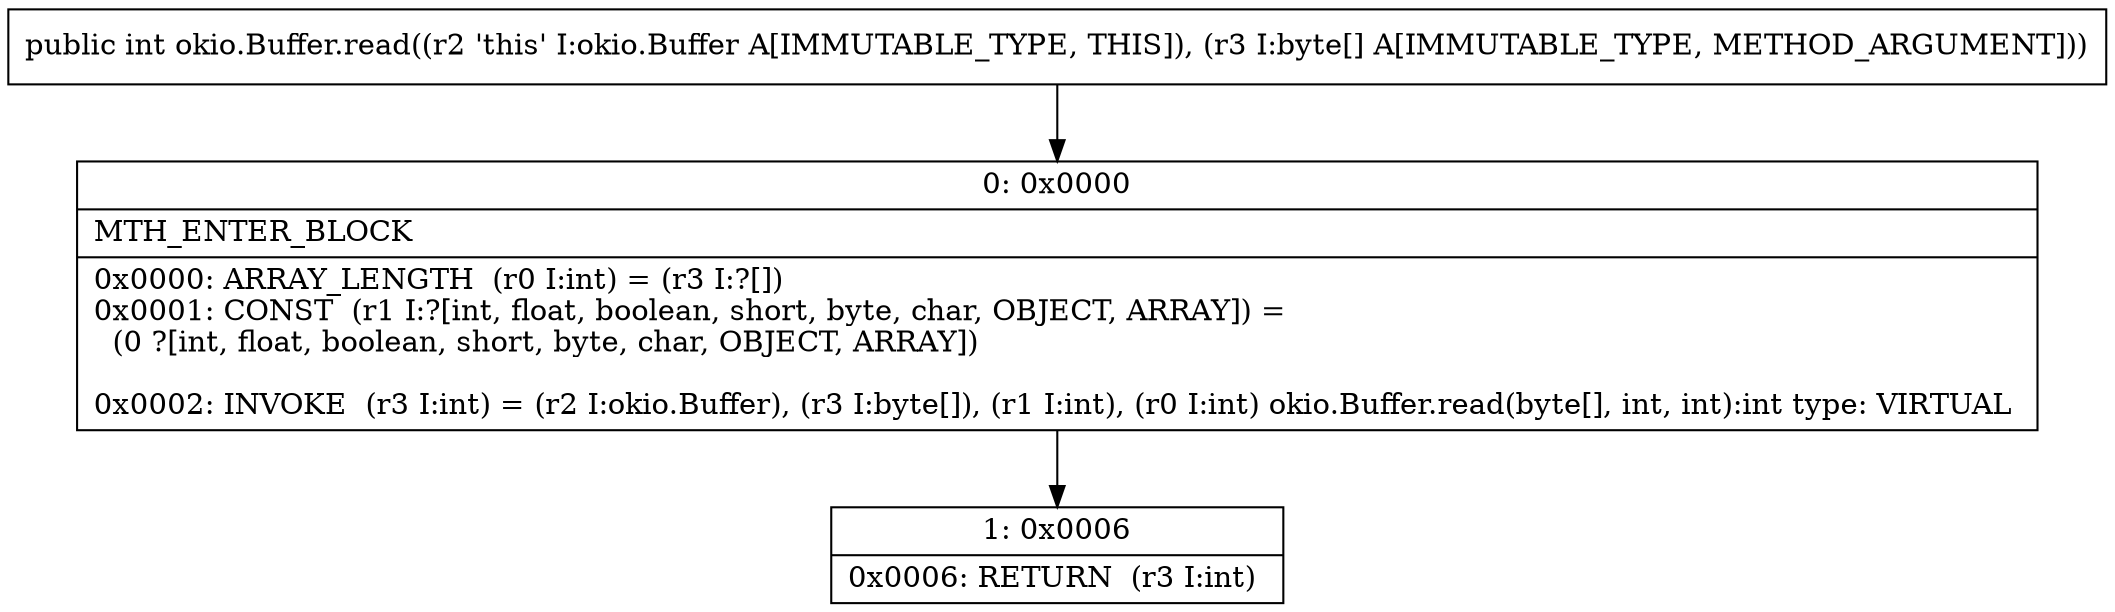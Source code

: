 digraph "CFG forokio.Buffer.read([B)I" {
Node_0 [shape=record,label="{0\:\ 0x0000|MTH_ENTER_BLOCK\l|0x0000: ARRAY_LENGTH  (r0 I:int) = (r3 I:?[]) \l0x0001: CONST  (r1 I:?[int, float, boolean, short, byte, char, OBJECT, ARRAY]) = \l  (0 ?[int, float, boolean, short, byte, char, OBJECT, ARRAY])\l \l0x0002: INVOKE  (r3 I:int) = (r2 I:okio.Buffer), (r3 I:byte[]), (r1 I:int), (r0 I:int) okio.Buffer.read(byte[], int, int):int type: VIRTUAL \l}"];
Node_1 [shape=record,label="{1\:\ 0x0006|0x0006: RETURN  (r3 I:int) \l}"];
MethodNode[shape=record,label="{public int okio.Buffer.read((r2 'this' I:okio.Buffer A[IMMUTABLE_TYPE, THIS]), (r3 I:byte[] A[IMMUTABLE_TYPE, METHOD_ARGUMENT])) }"];
MethodNode -> Node_0;
Node_0 -> Node_1;
}

